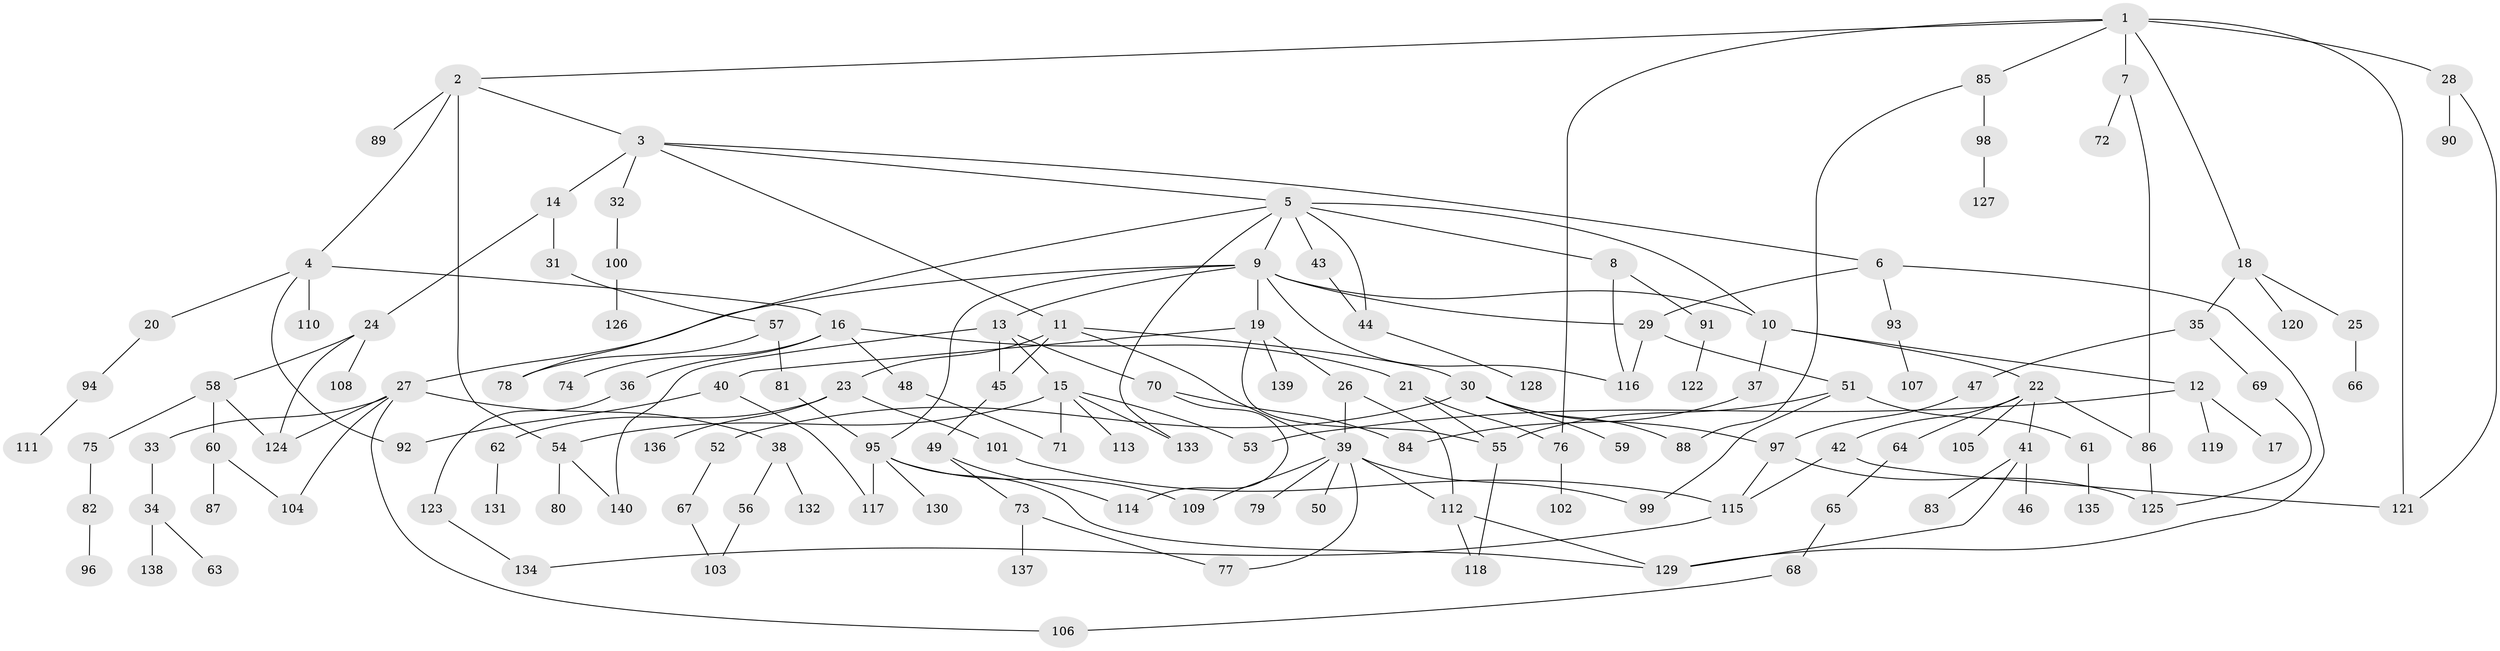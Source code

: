 // Generated by graph-tools (version 1.1) at 2025/49/03/09/25 03:49:17]
// undirected, 140 vertices, 183 edges
graph export_dot {
graph [start="1"]
  node [color=gray90,style=filled];
  1;
  2;
  3;
  4;
  5;
  6;
  7;
  8;
  9;
  10;
  11;
  12;
  13;
  14;
  15;
  16;
  17;
  18;
  19;
  20;
  21;
  22;
  23;
  24;
  25;
  26;
  27;
  28;
  29;
  30;
  31;
  32;
  33;
  34;
  35;
  36;
  37;
  38;
  39;
  40;
  41;
  42;
  43;
  44;
  45;
  46;
  47;
  48;
  49;
  50;
  51;
  52;
  53;
  54;
  55;
  56;
  57;
  58;
  59;
  60;
  61;
  62;
  63;
  64;
  65;
  66;
  67;
  68;
  69;
  70;
  71;
  72;
  73;
  74;
  75;
  76;
  77;
  78;
  79;
  80;
  81;
  82;
  83;
  84;
  85;
  86;
  87;
  88;
  89;
  90;
  91;
  92;
  93;
  94;
  95;
  96;
  97;
  98;
  99;
  100;
  101;
  102;
  103;
  104;
  105;
  106;
  107;
  108;
  109;
  110;
  111;
  112;
  113;
  114;
  115;
  116;
  117;
  118;
  119;
  120;
  121;
  122;
  123;
  124;
  125;
  126;
  127;
  128;
  129;
  130;
  131;
  132;
  133;
  134;
  135;
  136;
  137;
  138;
  139;
  140;
  1 -- 2;
  1 -- 7;
  1 -- 18;
  1 -- 28;
  1 -- 76;
  1 -- 85;
  1 -- 121;
  2 -- 3;
  2 -- 4;
  2 -- 54;
  2 -- 89;
  3 -- 5;
  3 -- 6;
  3 -- 11;
  3 -- 14;
  3 -- 32;
  4 -- 16;
  4 -- 20;
  4 -- 92;
  4 -- 110;
  5 -- 8;
  5 -- 9;
  5 -- 43;
  5 -- 44;
  5 -- 78;
  5 -- 10;
  5 -- 133;
  6 -- 29;
  6 -- 93;
  6 -- 129;
  7 -- 72;
  7 -- 86;
  8 -- 91;
  8 -- 116;
  9 -- 10;
  9 -- 13;
  9 -- 19;
  9 -- 27;
  9 -- 95;
  9 -- 116;
  9 -- 29;
  10 -- 12;
  10 -- 22;
  10 -- 37;
  11 -- 23;
  11 -- 30;
  11 -- 39;
  11 -- 45;
  12 -- 17;
  12 -- 53;
  12 -- 119;
  13 -- 15;
  13 -- 45;
  13 -- 70;
  13 -- 140;
  14 -- 24;
  14 -- 31;
  15 -- 113;
  15 -- 133;
  15 -- 71;
  15 -- 54;
  15 -- 53;
  16 -- 21;
  16 -- 36;
  16 -- 48;
  16 -- 74;
  18 -- 25;
  18 -- 35;
  18 -- 120;
  19 -- 26;
  19 -- 40;
  19 -- 139;
  19 -- 55;
  20 -- 94;
  21 -- 55;
  21 -- 76;
  22 -- 41;
  22 -- 42;
  22 -- 64;
  22 -- 86;
  22 -- 105;
  23 -- 62;
  23 -- 101;
  23 -- 136;
  24 -- 58;
  24 -- 108;
  24 -- 124;
  25 -- 66;
  26 -- 112;
  26 -- 39;
  27 -- 33;
  27 -- 38;
  27 -- 124;
  27 -- 106;
  27 -- 104;
  28 -- 90;
  28 -- 121;
  29 -- 51;
  29 -- 116;
  30 -- 52;
  30 -- 59;
  30 -- 97;
  30 -- 88;
  31 -- 57;
  32 -- 100;
  33 -- 34;
  34 -- 63;
  34 -- 138;
  35 -- 47;
  35 -- 69;
  36 -- 123;
  37 -- 84;
  38 -- 56;
  38 -- 132;
  39 -- 50;
  39 -- 77;
  39 -- 79;
  39 -- 99;
  39 -- 109;
  39 -- 112;
  40 -- 92;
  40 -- 117;
  41 -- 46;
  41 -- 83;
  41 -- 129;
  42 -- 121;
  42 -- 115;
  43 -- 44;
  44 -- 128;
  45 -- 49;
  47 -- 97;
  48 -- 71;
  49 -- 73;
  49 -- 114;
  51 -- 55;
  51 -- 61;
  51 -- 99;
  52 -- 67;
  54 -- 80;
  54 -- 140;
  55 -- 118;
  56 -- 103;
  57 -- 81;
  57 -- 78;
  58 -- 60;
  58 -- 75;
  58 -- 124;
  60 -- 87;
  60 -- 104;
  61 -- 135;
  62 -- 131;
  64 -- 65;
  65 -- 68;
  67 -- 103;
  68 -- 106;
  69 -- 125;
  70 -- 84;
  70 -- 114;
  73 -- 137;
  73 -- 77;
  75 -- 82;
  76 -- 102;
  81 -- 95;
  82 -- 96;
  85 -- 88;
  85 -- 98;
  86 -- 125;
  91 -- 122;
  93 -- 107;
  94 -- 111;
  95 -- 109;
  95 -- 117;
  95 -- 130;
  95 -- 129;
  97 -- 115;
  97 -- 125;
  98 -- 127;
  100 -- 126;
  101 -- 115;
  112 -- 129;
  112 -- 118;
  115 -- 134;
  123 -- 134;
}
